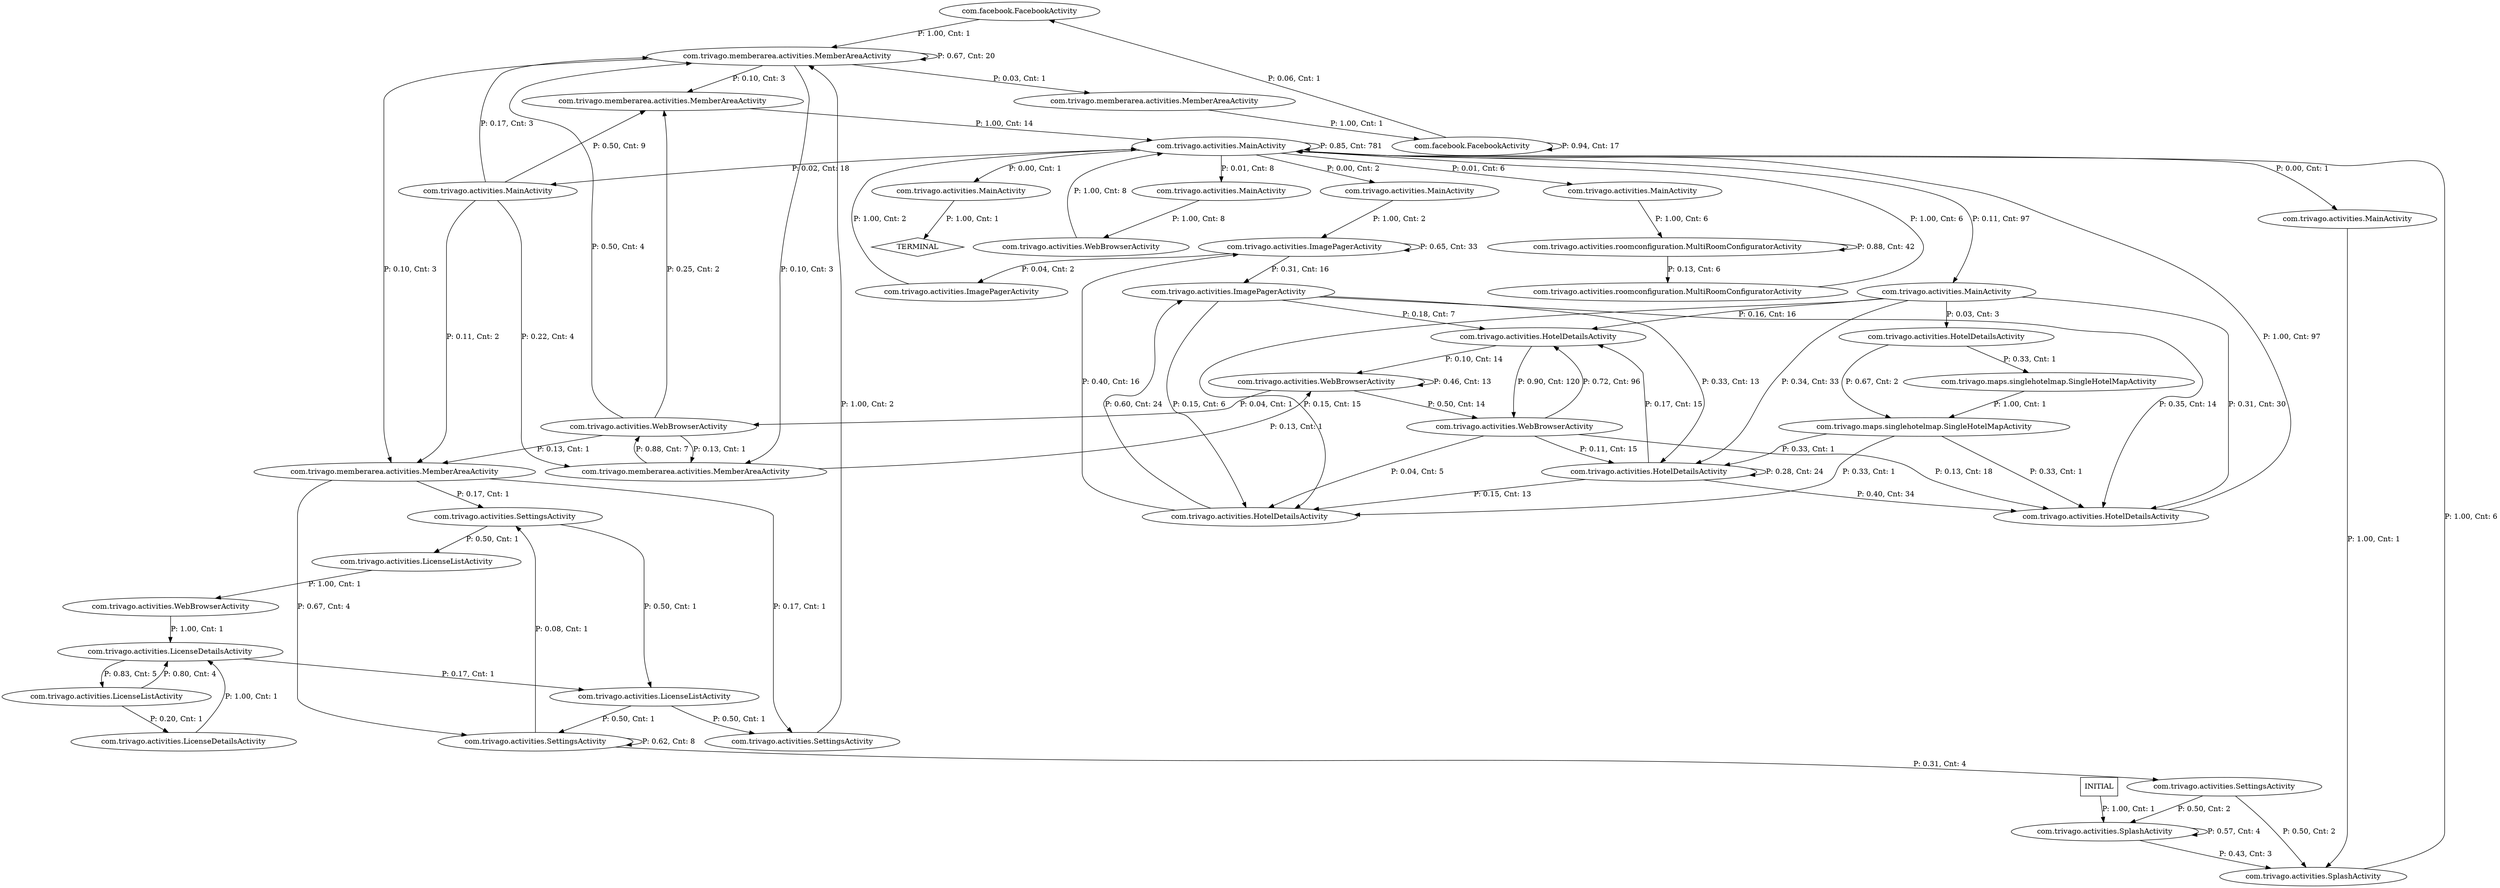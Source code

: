 digraph G {
  0 [label="com.facebook.FacebookActivity"];
  1 [label="com.facebook.FacebookActivity"];
  2 [label="com.trivago.activities.HotelDetailsActivity"];
  3 [label="com.trivago.activities.HotelDetailsActivity"];
  4 [label="com.trivago.activities.HotelDetailsActivity"];
  5 [label="com.trivago.activities.HotelDetailsActivity"];
  6 [label="com.trivago.activities.HotelDetailsActivity"];
  7 [label="com.trivago.activities.ImagePagerActivity"];
  8 [label="com.trivago.activities.ImagePagerActivity"];
  9 [label="com.trivago.activities.ImagePagerActivity"];
  10 [label="com.trivago.activities.LicenseDetailsActivity"];
  11 [label="com.trivago.activities.LicenseDetailsActivity"];
  12 [label="com.trivago.activities.LicenseListActivity"];
  13 [label="com.trivago.activities.LicenseListActivity"];
  14 [label="com.trivago.activities.LicenseListActivity"];
  15 [label="com.trivago.activities.MainActivity"];
  16 [label="com.trivago.activities.MainActivity"];
  17 [label="com.trivago.activities.MainActivity"];
  18 [label="com.trivago.activities.MainActivity"];
  19 [label="com.trivago.activities.MainActivity"];
  20 [label="com.trivago.activities.MainActivity"];
  21 [label="com.trivago.activities.MainActivity"];
  22 [label="com.trivago.activities.MainActivity"];
  23 [label="com.trivago.activities.SettingsActivity"];
  24 [label="com.trivago.activities.SettingsActivity"];
  25 [label="com.trivago.activities.SettingsActivity"];
  26 [label="com.trivago.activities.SettingsActivity"];
  27 [label="com.trivago.activities.SplashActivity"];
  28 [label="com.trivago.activities.SplashActivity"];
  29 [label="com.trivago.activities.WebBrowserActivity"];
  30 [label="com.trivago.activities.WebBrowserActivity"];
  31 [label="com.trivago.activities.WebBrowserActivity"];
  32 [label="com.trivago.activities.WebBrowserActivity"];
  33 [label="com.trivago.activities.WebBrowserActivity"];
  34 [label="com.trivago.activities.roomconfiguration.MultiRoomConfiguratorActivity"];
  35 [label="com.trivago.activities.roomconfiguration.MultiRoomConfiguratorActivity"];
  36 [label="com.trivago.maps.singlehotelmap.SingleHotelMapActivity"];
  37 [label="com.trivago.maps.singlehotelmap.SingleHotelMapActivity"];
  38 [label="com.trivago.memberarea.activities.MemberAreaActivity"];
  39 [label="com.trivago.memberarea.activities.MemberAreaActivity"];
  40 [label="com.trivago.memberarea.activities.MemberAreaActivity"];
  41 [label="com.trivago.memberarea.activities.MemberAreaActivity"];
  42 [label="com.trivago.memberarea.activities.MemberAreaActivity"];
  43 [label="TERMINAL",shape=diamond];
  44 [label="INITIAL",shape=box];
0->42 [label="P: 1.00, Cnt: 1"];
1->0 [label="P: 0.06, Cnt: 1"];
1->1 [label="P: 0.94, Cnt: 17"];
2->22 [label="P: 1.00, Cnt: 97"];
3->8 [label="P: 0.40, Cnt: 16"];
3->9 [label="P: 0.60, Cnt: 24"];
4->31 [label="P: 0.10, Cnt: 14"];
4->32 [label="P: 0.90, Cnt: 120"];
5->36 [label="P: 0.33, Cnt: 1"];
5->37 [label="P: 0.67, Cnt: 2"];
6->3 [label="P: 0.15, Cnt: 13"];
6->4 [label="P: 0.17, Cnt: 15"];
6->6 [label="P: 0.28, Cnt: 24"];
6->2 [label="P: 0.40, Cnt: 34"];
7->22 [label="P: 1.00, Cnt: 2"];
8->7 [label="P: 0.04, Cnt: 2"];
8->9 [label="P: 0.31, Cnt: 16"];
8->8 [label="P: 0.65, Cnt: 33"];
9->3 [label="P: 0.15, Cnt: 6"];
9->4 [label="P: 0.18, Cnt: 7"];
9->6 [label="P: 0.33, Cnt: 13"];
9->2 [label="P: 0.35, Cnt: 14"];
10->11 [label="P: 1.00, Cnt: 1"];
11->14 [label="P: 0.17, Cnt: 1"];
11->13 [label="P: 0.83, Cnt: 5"];
12->29 [label="P: 1.00, Cnt: 1"];
13->10 [label="P: 0.20, Cnt: 1"];
13->11 [label="P: 0.80, Cnt: 4"];
14->23 [label="P: 0.50, Cnt: 1"];
14->26 [label="P: 0.50, Cnt: 1"];
15->8 [label="P: 1.00, Cnt: 2"];
16->27 [label="P: 1.00, Cnt: 1"];
17->30 [label="P: 1.00, Cnt: 8"];
18->35 [label="P: 1.00, Cnt: 6"];
19->43 [label="P: 1.00, Cnt: 1"];
20->41 [label="P: 0.11, Cnt: 2"];
20->42 [label="P: 0.17, Cnt: 3"];
20->40 [label="P: 0.22, Cnt: 4"];
20->39 [label="P: 0.50, Cnt: 9"];
21->5 [label="P: 0.03, Cnt: 3"];
21->3 [label="P: 0.15, Cnt: 15"];
21->4 [label="P: 0.16, Cnt: 16"];
21->2 [label="P: 0.31, Cnt: 30"];
21->6 [label="P: 0.34, Cnt: 33"];
22->19 [label="P: 0.00, Cnt: 1"];
22->16 [label="P: 0.00, Cnt: 1"];
22->15 [label="P: 0.00, Cnt: 2"];
22->18 [label="P: 0.01, Cnt: 6"];
22->17 [label="P: 0.01, Cnt: 8"];
22->20 [label="P: 0.02, Cnt: 18"];
22->21 [label="P: 0.11, Cnt: 97"];
22->22 [label="P: 0.85, Cnt: 781"];
23->42 [label="P: 1.00, Cnt: 2"];
24->14 [label="P: 0.50, Cnt: 1"];
24->12 [label="P: 0.50, Cnt: 1"];
25->27 [label="P: 0.50, Cnt: 2"];
25->28 [label="P: 0.50, Cnt: 2"];
26->24 [label="P: 0.08, Cnt: 1"];
26->25 [label="P: 0.31, Cnt: 4"];
26->26 [label="P: 0.62, Cnt: 8"];
27->22 [label="P: 1.00, Cnt: 6"];
28->27 [label="P: 0.43, Cnt: 3"];
28->28 [label="P: 0.57, Cnt: 4"];
29->11 [label="P: 1.00, Cnt: 1"];
30->22 [label="P: 1.00, Cnt: 8"];
31->33 [label="P: 0.04, Cnt: 1"];
31->31 [label="P: 0.46, Cnt: 13"];
31->32 [label="P: 0.50, Cnt: 14"];
32->3 [label="P: 0.04, Cnt: 5"];
32->6 [label="P: 0.11, Cnt: 15"];
32->2 [label="P: 0.13, Cnt: 18"];
32->4 [label="P: 0.72, Cnt: 96"];
33->41 [label="P: 0.13, Cnt: 1"];
33->40 [label="P: 0.13, Cnt: 1"];
33->39 [label="P: 0.25, Cnt: 2"];
33->42 [label="P: 0.50, Cnt: 4"];
34->22 [label="P: 1.00, Cnt: 6"];
35->34 [label="P: 0.13, Cnt: 6"];
35->35 [label="P: 0.88, Cnt: 42"];
36->37 [label="P: 1.00, Cnt: 1"];
37->2 [label="P: 0.33, Cnt: 1"];
37->6 [label="P: 0.33, Cnt: 1"];
37->3 [label="P: 0.33, Cnt: 1"];
38->1 [label="P: 1.00, Cnt: 1"];
39->22 [label="P: 1.00, Cnt: 14"];
40->31 [label="P: 0.13, Cnt: 1"];
40->33 [label="P: 0.88, Cnt: 7"];
41->24 [label="P: 0.17, Cnt: 1"];
41->23 [label="P: 0.17, Cnt: 1"];
41->26 [label="P: 0.67, Cnt: 4"];
42->38 [label="P: 0.03, Cnt: 1"];
42->41 [label="P: 0.10, Cnt: 3"];
42->39 [label="P: 0.10, Cnt: 3"];
42->40 [label="P: 0.10, Cnt: 3"];
42->42 [label="P: 0.67, Cnt: 20"];
44->28 [label="P: 1.00, Cnt: 1"];
}
